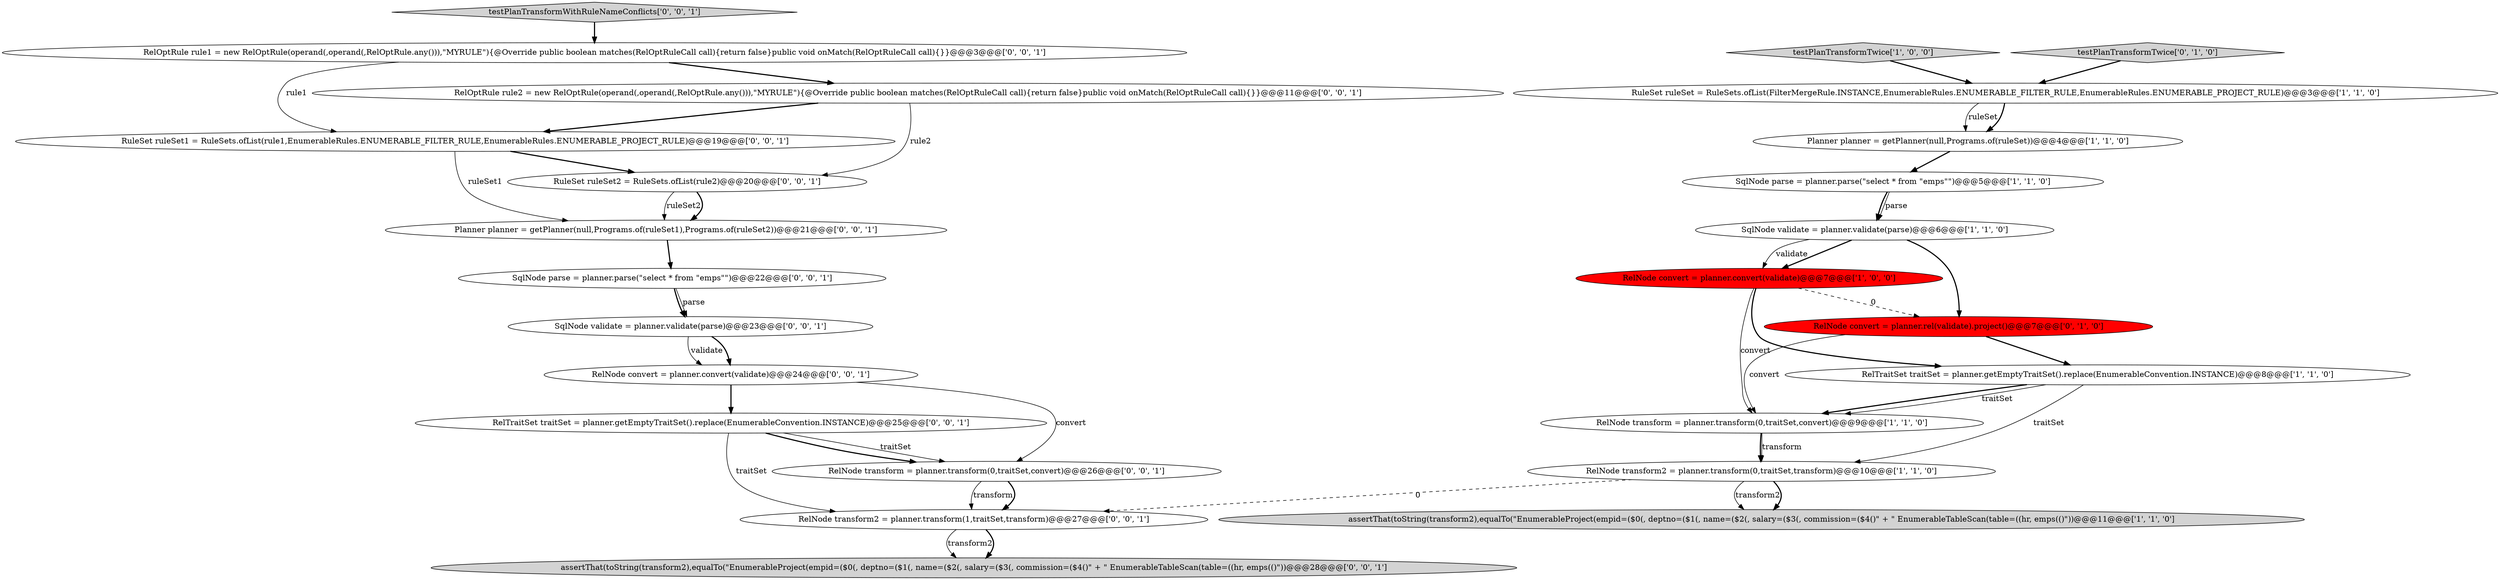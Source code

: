 digraph {
0 [style = filled, label = "RelTraitSet traitSet = planner.getEmptyTraitSet().replace(EnumerableConvention.INSTANCE)@@@8@@@['1', '1', '0']", fillcolor = white, shape = ellipse image = "AAA0AAABBB1BBB"];
23 [style = filled, label = "RelTraitSet traitSet = planner.getEmptyTraitSet().replace(EnumerableConvention.INSTANCE)@@@25@@@['0', '0', '1']", fillcolor = white, shape = ellipse image = "AAA0AAABBB3BBB"];
9 [style = filled, label = "RelNode transform = planner.transform(0,traitSet,convert)@@@9@@@['1', '1', '0']", fillcolor = white, shape = ellipse image = "AAA0AAABBB1BBB"];
15 [style = filled, label = "RuleSet ruleSet1 = RuleSets.ofList(rule1,EnumerableRules.ENUMERABLE_FILTER_RULE,EnumerableRules.ENUMERABLE_PROJECT_RULE)@@@19@@@['0', '0', '1']", fillcolor = white, shape = ellipse image = "AAA0AAABBB3BBB"];
18 [style = filled, label = "RelNode transform2 = planner.transform(1,traitSet,transform)@@@27@@@['0', '0', '1']", fillcolor = white, shape = ellipse image = "AAA0AAABBB3BBB"];
8 [style = filled, label = "Planner planner = getPlanner(null,Programs.of(ruleSet))@@@4@@@['1', '1', '0']", fillcolor = white, shape = ellipse image = "AAA0AAABBB1BBB"];
7 [style = filled, label = "assertThat(toString(transform2),equalTo(\"EnumerableProject(empid=($0(, deptno=($1(, name=($2(, salary=($3(, commission=($4()\" + \" EnumerableTableScan(table=((hr, emps(()\"))@@@11@@@['1', '1', '0']", fillcolor = lightgray, shape = ellipse image = "AAA0AAABBB1BBB"];
5 [style = filled, label = "RelNode convert = planner.convert(validate)@@@7@@@['1', '0', '0']", fillcolor = red, shape = ellipse image = "AAA1AAABBB1BBB"];
14 [style = filled, label = "assertThat(toString(transform2),equalTo(\"EnumerableProject(empid=($0(, deptno=($1(, name=($2(, salary=($3(, commission=($4()\" + \" EnumerableTableScan(table=((hr, emps(()\"))@@@28@@@['0', '0', '1']", fillcolor = lightgray, shape = ellipse image = "AAA0AAABBB3BBB"];
4 [style = filled, label = "testPlanTransformTwice['1', '0', '0']", fillcolor = lightgray, shape = diamond image = "AAA0AAABBB1BBB"];
16 [style = filled, label = "Planner planner = getPlanner(null,Programs.of(ruleSet1),Programs.of(ruleSet2))@@@21@@@['0', '0', '1']", fillcolor = white, shape = ellipse image = "AAA0AAABBB3BBB"];
2 [style = filled, label = "RuleSet ruleSet = RuleSets.ofList(FilterMergeRule.INSTANCE,EnumerableRules.ENUMERABLE_FILTER_RULE,EnumerableRules.ENUMERABLE_PROJECT_RULE)@@@3@@@['1', '1', '0']", fillcolor = white, shape = ellipse image = "AAA0AAABBB1BBB"];
20 [style = filled, label = "RelOptRule rule2 = new RelOptRule(operand(,operand(,RelOptRule.any())),\"MYRULE\"){@Override public boolean matches(RelOptRuleCall call){return false}public void onMatch(RelOptRuleCall call){}}@@@11@@@['0', '0', '1']", fillcolor = white, shape = ellipse image = "AAA0AAABBB3BBB"];
3 [style = filled, label = "RelNode transform2 = planner.transform(0,traitSet,transform)@@@10@@@['1', '1', '0']", fillcolor = white, shape = ellipse image = "AAA0AAABBB1BBB"];
12 [style = filled, label = "SqlNode parse = planner.parse(\"select * from \"emps\"\")@@@22@@@['0', '0', '1']", fillcolor = white, shape = ellipse image = "AAA0AAABBB3BBB"];
24 [style = filled, label = "RuleSet ruleSet2 = RuleSets.ofList(rule2)@@@20@@@['0', '0', '1']", fillcolor = white, shape = ellipse image = "AAA0AAABBB3BBB"];
22 [style = filled, label = "SqlNode validate = planner.validate(parse)@@@23@@@['0', '0', '1']", fillcolor = white, shape = ellipse image = "AAA0AAABBB3BBB"];
10 [style = filled, label = "testPlanTransformTwice['0', '1', '0']", fillcolor = lightgray, shape = diamond image = "AAA0AAABBB2BBB"];
13 [style = filled, label = "RelNode transform = planner.transform(0,traitSet,convert)@@@26@@@['0', '0', '1']", fillcolor = white, shape = ellipse image = "AAA0AAABBB3BBB"];
1 [style = filled, label = "SqlNode parse = planner.parse(\"select * from \"emps\"\")@@@5@@@['1', '1', '0']", fillcolor = white, shape = ellipse image = "AAA0AAABBB1BBB"];
17 [style = filled, label = "RelNode convert = planner.convert(validate)@@@24@@@['0', '0', '1']", fillcolor = white, shape = ellipse image = "AAA0AAABBB3BBB"];
19 [style = filled, label = "testPlanTransformWithRuleNameConflicts['0', '0', '1']", fillcolor = lightgray, shape = diamond image = "AAA0AAABBB3BBB"];
11 [style = filled, label = "RelNode convert = planner.rel(validate).project()@@@7@@@['0', '1', '0']", fillcolor = red, shape = ellipse image = "AAA1AAABBB2BBB"];
21 [style = filled, label = "RelOptRule rule1 = new RelOptRule(operand(,operand(,RelOptRule.any())),\"MYRULE\"){@Override public boolean matches(RelOptRuleCall call){return false}public void onMatch(RelOptRuleCall call){}}@@@3@@@['0', '0', '1']", fillcolor = white, shape = ellipse image = "AAA0AAABBB3BBB"];
6 [style = filled, label = "SqlNode validate = planner.validate(parse)@@@6@@@['1', '1', '0']", fillcolor = white, shape = ellipse image = "AAA0AAABBB1BBB"];
23->13 [style = solid, label="traitSet"];
0->9 [style = bold, label=""];
0->3 [style = solid, label="traitSet"];
11->9 [style = solid, label="convert"];
9->3 [style = solid, label="transform"];
3->7 [style = solid, label="transform2"];
18->14 [style = solid, label="transform2"];
17->13 [style = solid, label="convert"];
12->22 [style = bold, label=""];
3->18 [style = dashed, label="0"];
22->17 [style = solid, label="validate"];
24->16 [style = solid, label="ruleSet2"];
4->2 [style = bold, label=""];
15->16 [style = solid, label="ruleSet1"];
17->23 [style = bold, label=""];
13->18 [style = solid, label="transform"];
8->1 [style = bold, label=""];
24->16 [style = bold, label=""];
2->8 [style = solid, label="ruleSet"];
6->5 [style = bold, label=""];
11->0 [style = bold, label=""];
1->6 [style = bold, label=""];
21->20 [style = bold, label=""];
5->0 [style = bold, label=""];
3->7 [style = bold, label=""];
5->11 [style = dashed, label="0"];
23->13 [style = bold, label=""];
21->15 [style = solid, label="rule1"];
6->11 [style = bold, label=""];
15->24 [style = bold, label=""];
1->6 [style = solid, label="parse"];
22->17 [style = bold, label=""];
20->24 [style = solid, label="rule2"];
9->3 [style = bold, label=""];
10->2 [style = bold, label=""];
6->5 [style = solid, label="validate"];
12->22 [style = solid, label="parse"];
20->15 [style = bold, label=""];
5->9 [style = solid, label="convert"];
16->12 [style = bold, label=""];
18->14 [style = bold, label=""];
0->9 [style = solid, label="traitSet"];
13->18 [style = bold, label=""];
2->8 [style = bold, label=""];
23->18 [style = solid, label="traitSet"];
19->21 [style = bold, label=""];
}
